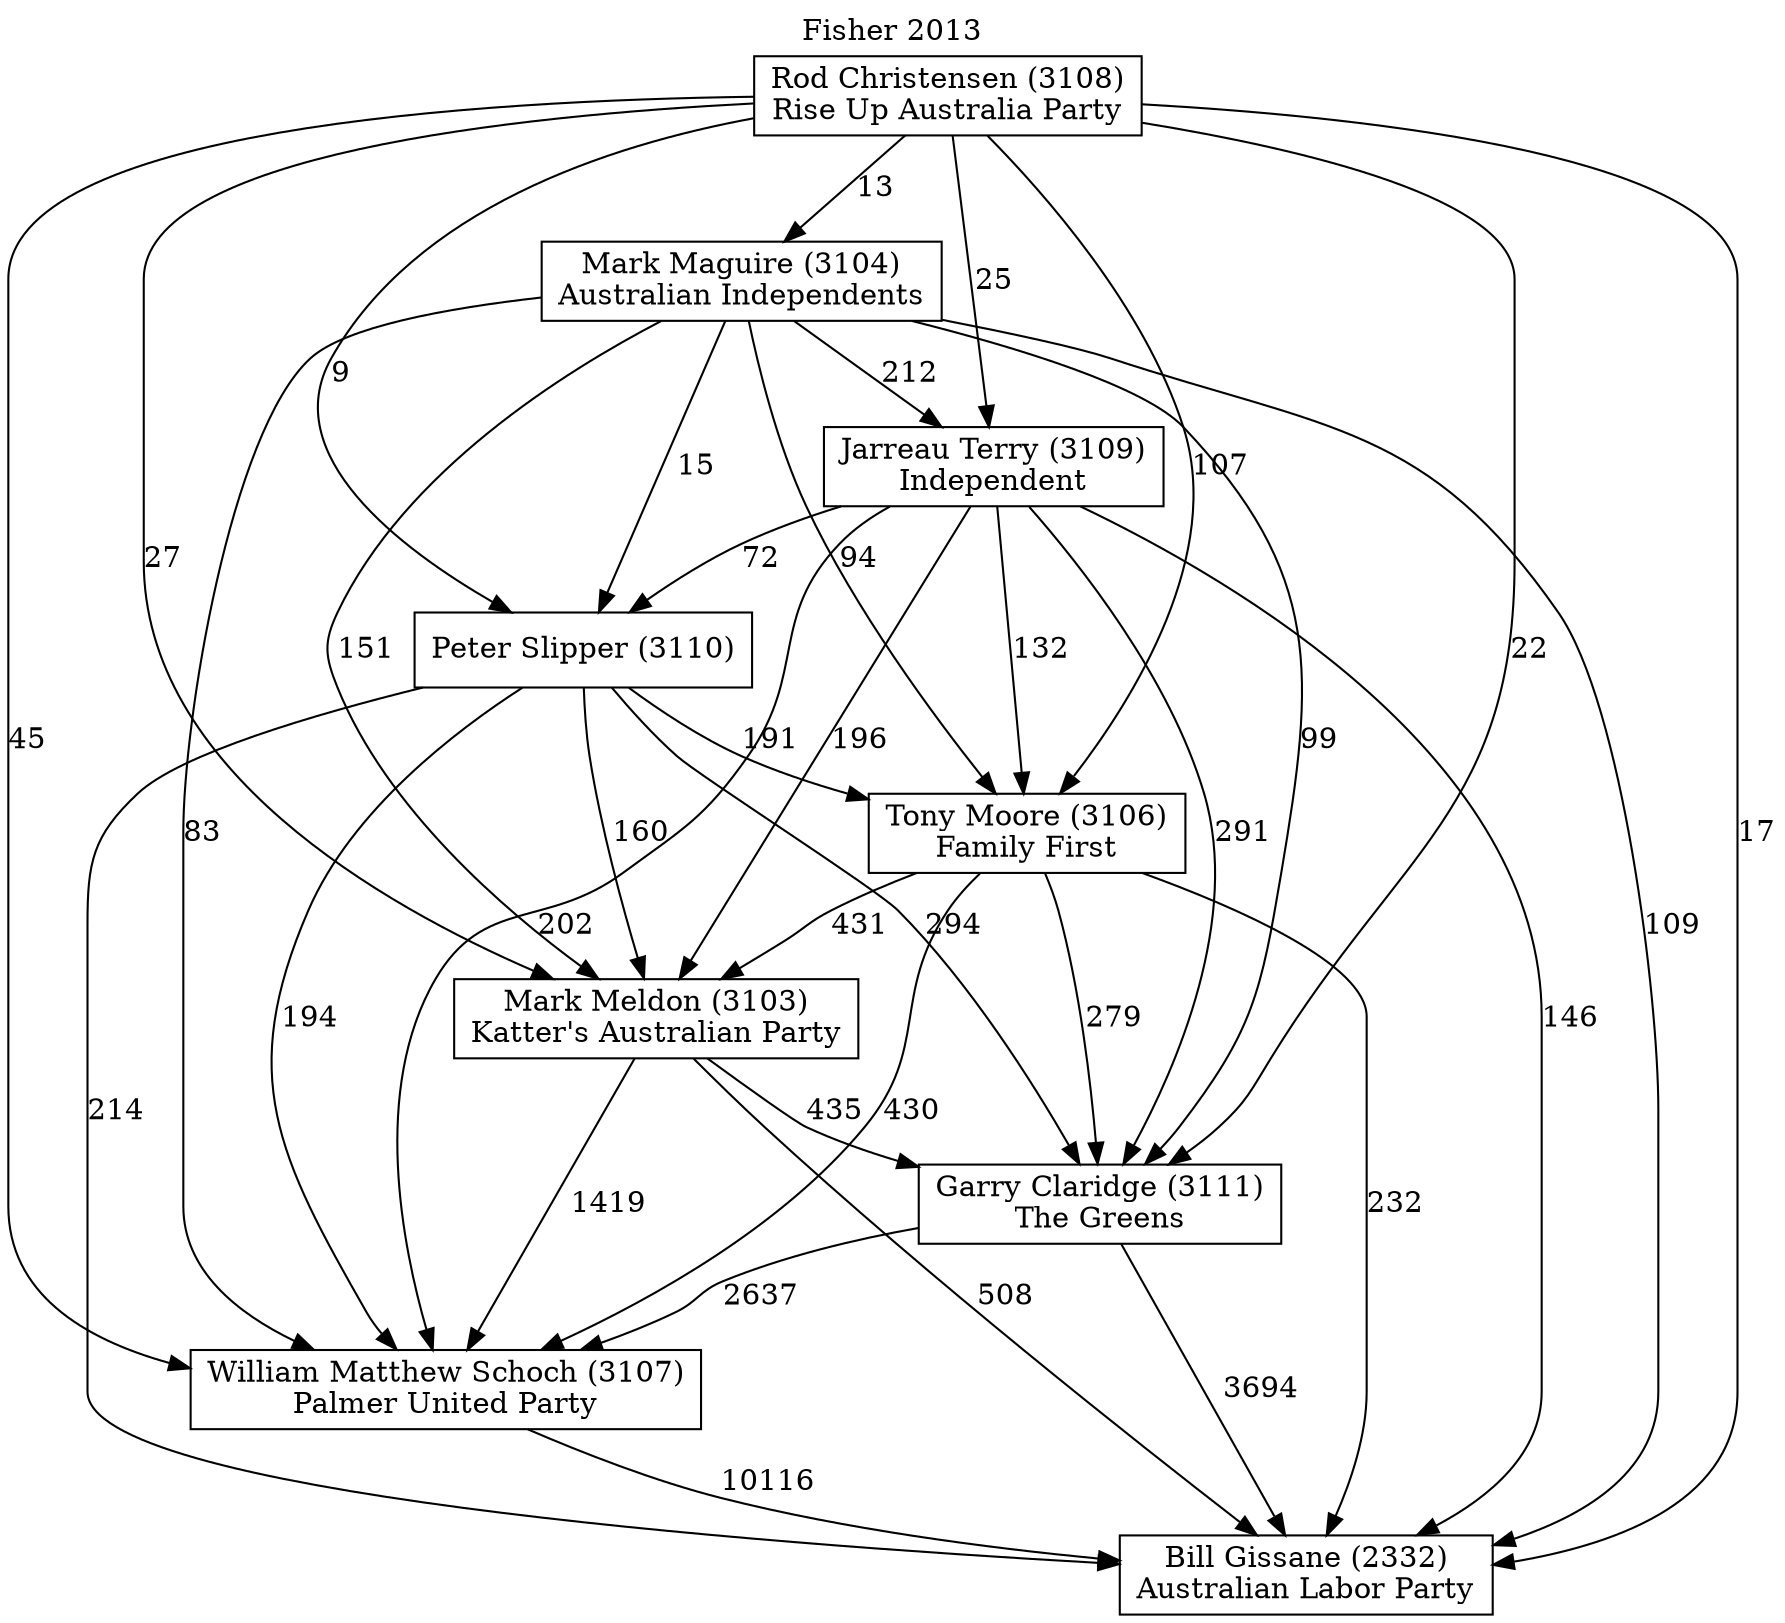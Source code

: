// House preference flow
digraph "Bill Gissane (2332)_Fisher_2013" {
	graph [label="Fisher 2013" labelloc=t mclimit=10]
	node [shape=box]
	"Bill Gissane (2332)" [label="Bill Gissane (2332)
Australian Labor Party"]
	"Garry Claridge (3111)" [label="Garry Claridge (3111)
The Greens"]
	"Jarreau Terry (3109)" [label="Jarreau Terry (3109)
Independent"]
	"Mark Maguire (3104)" [label="Mark Maguire (3104)
Australian Independents"]
	"Mark Meldon (3103)" [label="Mark Meldon (3103)
Katter's Australian Party"]
	"Peter Slipper (3110)" [label="Peter Slipper (3110)
"]
	"Rod Christensen (3108)" [label="Rod Christensen (3108)
Rise Up Australia Party"]
	"Tony Moore (3106)" [label="Tony Moore (3106)
Family First"]
	"William Matthew Schoch (3107)" [label="William Matthew Schoch (3107)
Palmer United Party"]
	"Garry Claridge (3111)" -> "Bill Gissane (2332)" [label=3694]
	"Garry Claridge (3111)" -> "William Matthew Schoch (3107)" [label=2637]
	"Jarreau Terry (3109)" -> "Bill Gissane (2332)" [label=146]
	"Jarreau Terry (3109)" -> "Garry Claridge (3111)" [label=291]
	"Jarreau Terry (3109)" -> "Mark Meldon (3103)" [label=196]
	"Jarreau Terry (3109)" -> "Peter Slipper (3110)" [label=72]
	"Jarreau Terry (3109)" -> "Tony Moore (3106)" [label=132]
	"Jarreau Terry (3109)" -> "William Matthew Schoch (3107)" [label=202]
	"Mark Maguire (3104)" -> "Bill Gissane (2332)" [label=109]
	"Mark Maguire (3104)" -> "Garry Claridge (3111)" [label=99]
	"Mark Maguire (3104)" -> "Jarreau Terry (3109)" [label=212]
	"Mark Maguire (3104)" -> "Mark Meldon (3103)" [label=151]
	"Mark Maguire (3104)" -> "Peter Slipper (3110)" [label=15]
	"Mark Maguire (3104)" -> "Tony Moore (3106)" [label=94]
	"Mark Maguire (3104)" -> "William Matthew Schoch (3107)" [label=83]
	"Mark Meldon (3103)" -> "Bill Gissane (2332)" [label=508]
	"Mark Meldon (3103)" -> "Garry Claridge (3111)" [label=435]
	"Mark Meldon (3103)" -> "William Matthew Schoch (3107)" [label=1419]
	"Peter Slipper (3110)" -> "Bill Gissane (2332)" [label=214]
	"Peter Slipper (3110)" -> "Garry Claridge (3111)" [label=294]
	"Peter Slipper (3110)" -> "Mark Meldon (3103)" [label=160]
	"Peter Slipper (3110)" -> "Tony Moore (3106)" [label=191]
	"Peter Slipper (3110)" -> "William Matthew Schoch (3107)" [label=194]
	"Rod Christensen (3108)" -> "Bill Gissane (2332)" [label=17]
	"Rod Christensen (3108)" -> "Garry Claridge (3111)" [label=22]
	"Rod Christensen (3108)" -> "Jarreau Terry (3109)" [label=25]
	"Rod Christensen (3108)" -> "Mark Maguire (3104)" [label=13]
	"Rod Christensen (3108)" -> "Mark Meldon (3103)" [label=27]
	"Rod Christensen (3108)" -> "Peter Slipper (3110)" [label=9]
	"Rod Christensen (3108)" -> "Tony Moore (3106)" [label=107]
	"Rod Christensen (3108)" -> "William Matthew Schoch (3107)" [label=45]
	"Tony Moore (3106)" -> "Bill Gissane (2332)" [label=232]
	"Tony Moore (3106)" -> "Garry Claridge (3111)" [label=279]
	"Tony Moore (3106)" -> "Mark Meldon (3103)" [label=431]
	"Tony Moore (3106)" -> "William Matthew Schoch (3107)" [label=430]
	"William Matthew Schoch (3107)" -> "Bill Gissane (2332)" [label=10116]
}
